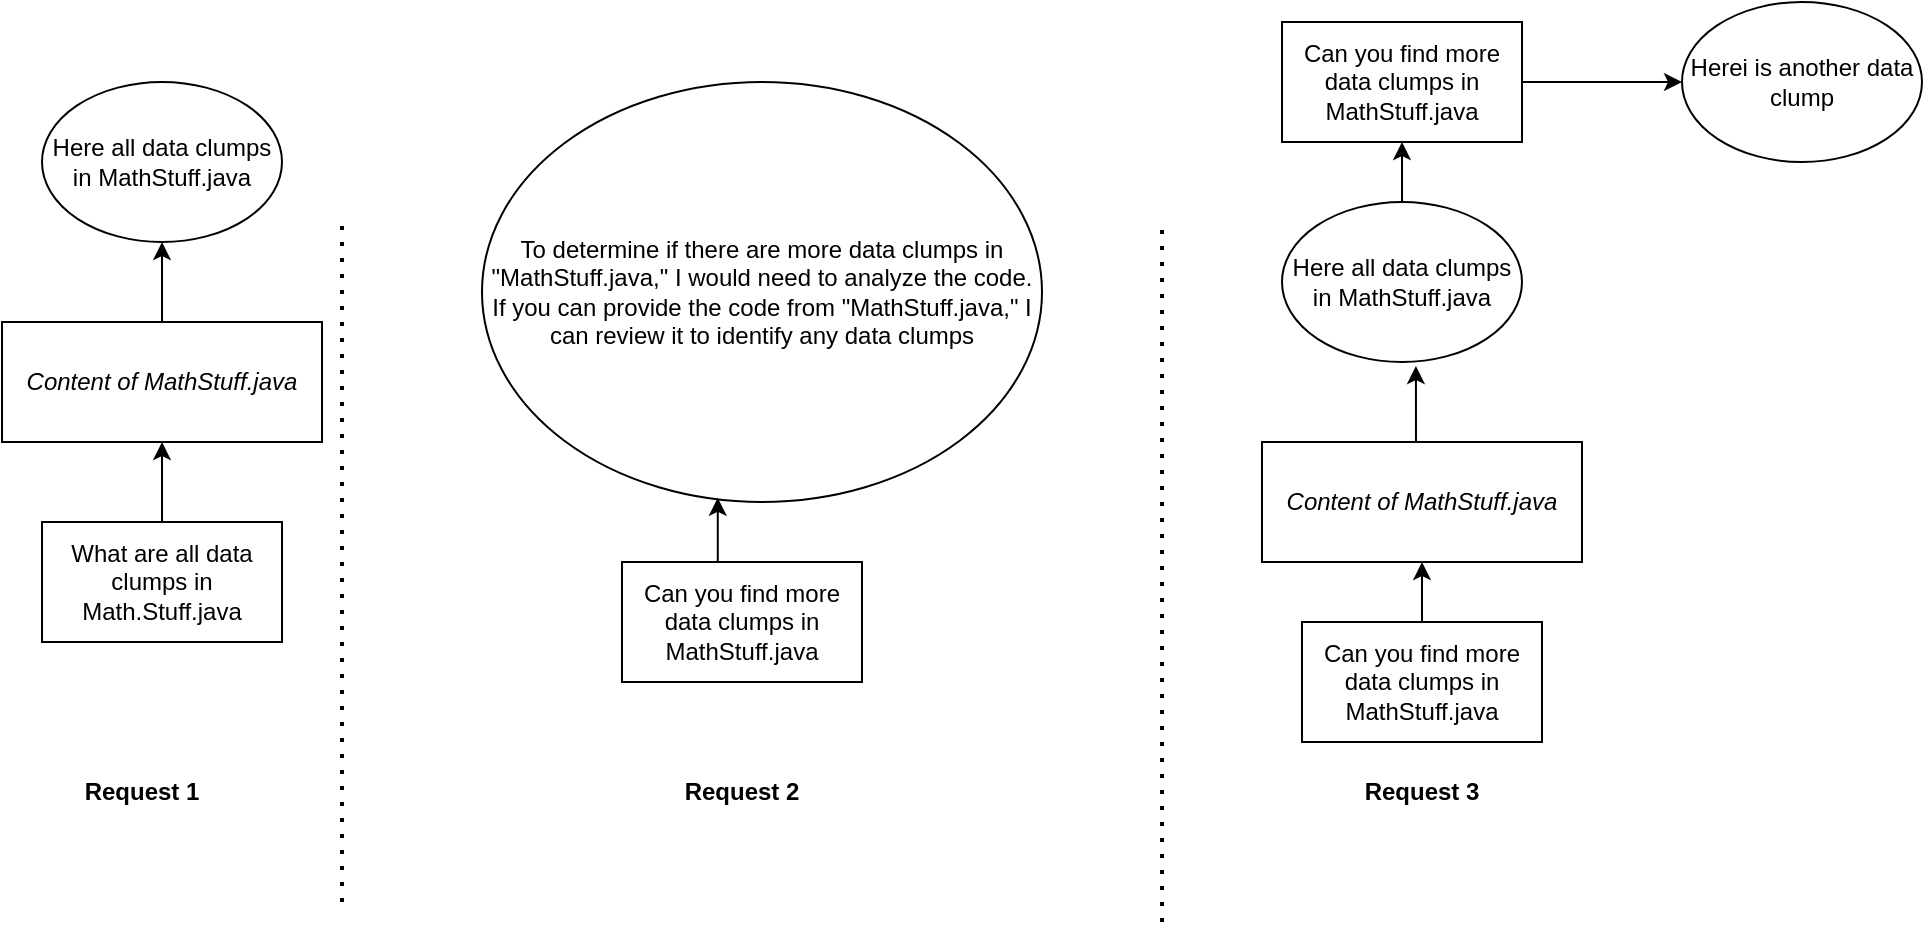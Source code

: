 <mxfile version="22.1.17" type="device">
  <diagram name="Page-1" id="QB7dx3PHPkh61sSlfvAQ">
    <mxGraphModel dx="1153" dy="765" grid="1" gridSize="10" guides="1" tooltips="1" connect="1" arrows="1" fold="1" page="1" pageScale="1" pageWidth="850" pageHeight="1100" math="0" shadow="0">
      <root>
        <mxCell id="0" />
        <mxCell id="1" parent="0" />
        <mxCell id="Ddr_qRebvY5FsQ9rl9eG-3" value="Here all data clumps in MathStuff.java" style="ellipse;whiteSpace=wrap;html=1;" vertex="1" parent="1">
          <mxGeometry x="120" y="70" width="120" height="80" as="geometry" />
        </mxCell>
        <mxCell id="Ddr_qRebvY5FsQ9rl9eG-19" style="edgeStyle=orthogonalEdgeStyle;rounded=0;orthogonalLoop=1;jettySize=auto;html=1;exitX=0.5;exitY=0;exitDx=0;exitDy=0;entryX=0.5;entryY=1;entryDx=0;entryDy=0;" edge="1" parent="1" source="Ddr_qRebvY5FsQ9rl9eG-4" target="Ddr_qRebvY5FsQ9rl9eG-18">
          <mxGeometry relative="1" as="geometry" />
        </mxCell>
        <mxCell id="Ddr_qRebvY5FsQ9rl9eG-4" value="What are all data clumps in Math.Stuff.java" style="rounded=0;whiteSpace=wrap;html=1;" vertex="1" parent="1">
          <mxGeometry x="120" y="290" width="120" height="60" as="geometry" />
        </mxCell>
        <mxCell id="Ddr_qRebvY5FsQ9rl9eG-5" value="" style="endArrow=none;dashed=1;html=1;dashPattern=1 3;strokeWidth=2;rounded=0;" edge="1" parent="1">
          <mxGeometry width="50" height="50" relative="1" as="geometry">
            <mxPoint x="270" y="480" as="sourcePoint" />
            <mxPoint x="270" y="140" as="targetPoint" />
          </mxGeometry>
        </mxCell>
        <mxCell id="Ddr_qRebvY5FsQ9rl9eG-6" value="Can you find more data clumps in MathStuff.java" style="rounded=0;whiteSpace=wrap;html=1;" vertex="1" parent="1">
          <mxGeometry x="410" y="310" width="120" height="60" as="geometry" />
        </mxCell>
        <mxCell id="Ddr_qRebvY5FsQ9rl9eG-7" value="To determine if there are more data clumps in &quot;MathStuff.java,&quot; I would need to analyze the code. If you can provide the code from &quot;MathStuff.java,&quot; I can review it to identify any data clumps" style="ellipse;whiteSpace=wrap;html=1;" vertex="1" parent="1">
          <mxGeometry x="340" y="70" width="280" height="210" as="geometry" />
        </mxCell>
        <mxCell id="Ddr_qRebvY5FsQ9rl9eG-8" value="" style="endArrow=none;dashed=1;html=1;dashPattern=1 3;strokeWidth=2;rounded=0;" edge="1" parent="1">
          <mxGeometry width="50" height="50" relative="1" as="geometry">
            <mxPoint x="680" y="490" as="sourcePoint" />
            <mxPoint x="680" y="140" as="targetPoint" />
          </mxGeometry>
        </mxCell>
        <mxCell id="Ddr_qRebvY5FsQ9rl9eG-9" style="edgeStyle=orthogonalEdgeStyle;rounded=0;orthogonalLoop=1;jettySize=auto;html=1;exitX=0.5;exitY=0;exitDx=0;exitDy=0;entryX=0.421;entryY=0.99;entryDx=0;entryDy=0;entryPerimeter=0;" edge="1" parent="1" source="Ddr_qRebvY5FsQ9rl9eG-6" target="Ddr_qRebvY5FsQ9rl9eG-7">
          <mxGeometry relative="1" as="geometry" />
        </mxCell>
        <mxCell id="Ddr_qRebvY5FsQ9rl9eG-24" style="edgeStyle=orthogonalEdgeStyle;rounded=0;orthogonalLoop=1;jettySize=auto;html=1;exitX=0.5;exitY=0;exitDx=0;exitDy=0;" edge="1" parent="1" source="Ddr_qRebvY5FsQ9rl9eG-11" target="Ddr_qRebvY5FsQ9rl9eG-21">
          <mxGeometry relative="1" as="geometry" />
        </mxCell>
        <mxCell id="Ddr_qRebvY5FsQ9rl9eG-11" value="Can you find more data clumps in MathStuff.java" style="rounded=0;whiteSpace=wrap;html=1;" vertex="1" parent="1">
          <mxGeometry x="750" y="340" width="120" height="60" as="geometry" />
        </mxCell>
        <mxCell id="Ddr_qRebvY5FsQ9rl9eG-16" style="edgeStyle=orthogonalEdgeStyle;rounded=0;orthogonalLoop=1;jettySize=auto;html=1;exitX=0.5;exitY=0;exitDx=0;exitDy=0;entryX=0.5;entryY=1;entryDx=0;entryDy=0;" edge="1" parent="1" source="Ddr_qRebvY5FsQ9rl9eG-12" target="Ddr_qRebvY5FsQ9rl9eG-13">
          <mxGeometry relative="1" as="geometry" />
        </mxCell>
        <mxCell id="Ddr_qRebvY5FsQ9rl9eG-12" value="Here all data clumps in MathStuff.java" style="ellipse;whiteSpace=wrap;html=1;" vertex="1" parent="1">
          <mxGeometry x="740" y="130" width="120" height="80" as="geometry" />
        </mxCell>
        <mxCell id="Ddr_qRebvY5FsQ9rl9eG-29" style="edgeStyle=orthogonalEdgeStyle;rounded=0;orthogonalLoop=1;jettySize=auto;html=1;exitX=1;exitY=0.5;exitDx=0;exitDy=0;entryX=0;entryY=0.5;entryDx=0;entryDy=0;" edge="1" parent="1" source="Ddr_qRebvY5FsQ9rl9eG-13" target="Ddr_qRebvY5FsQ9rl9eG-14">
          <mxGeometry relative="1" as="geometry" />
        </mxCell>
        <mxCell id="Ddr_qRebvY5FsQ9rl9eG-13" value="Can you find more data clumps in MathStuff.java" style="rounded=0;whiteSpace=wrap;html=1;" vertex="1" parent="1">
          <mxGeometry x="740" y="40" width="120" height="60" as="geometry" />
        </mxCell>
        <mxCell id="Ddr_qRebvY5FsQ9rl9eG-14" value="Herei is another data clump" style="ellipse;whiteSpace=wrap;html=1;" vertex="1" parent="1">
          <mxGeometry x="940" y="30" width="120" height="80" as="geometry" />
        </mxCell>
        <mxCell id="Ddr_qRebvY5FsQ9rl9eG-20" style="edgeStyle=orthogonalEdgeStyle;rounded=0;orthogonalLoop=1;jettySize=auto;html=1;exitX=0.5;exitY=0;exitDx=0;exitDy=0;" edge="1" parent="1" source="Ddr_qRebvY5FsQ9rl9eG-18" target="Ddr_qRebvY5FsQ9rl9eG-3">
          <mxGeometry relative="1" as="geometry" />
        </mxCell>
        <mxCell id="Ddr_qRebvY5FsQ9rl9eG-18" value="Content of MathStuff.java" style="rounded=0;whiteSpace=wrap;html=1;fontStyle=2" vertex="1" parent="1">
          <mxGeometry x="100" y="190" width="160" height="60" as="geometry" />
        </mxCell>
        <mxCell id="Ddr_qRebvY5FsQ9rl9eG-21" value="Content of MathStuff.java" style="rounded=0;whiteSpace=wrap;html=1;fontStyle=2" vertex="1" parent="1">
          <mxGeometry x="730" y="250" width="160" height="60" as="geometry" />
        </mxCell>
        <mxCell id="Ddr_qRebvY5FsQ9rl9eG-22" style="edgeStyle=orthogonalEdgeStyle;rounded=0;orthogonalLoop=1;jettySize=auto;html=1;exitX=0.5;exitY=0;exitDx=0;exitDy=0;entryX=0.558;entryY=1.025;entryDx=0;entryDy=0;entryPerimeter=0;" edge="1" parent="1" source="Ddr_qRebvY5FsQ9rl9eG-21" target="Ddr_qRebvY5FsQ9rl9eG-12">
          <mxGeometry relative="1" as="geometry" />
        </mxCell>
        <mxCell id="Ddr_qRebvY5FsQ9rl9eG-27" value="Request 1" style="text;html=1;strokeColor=none;fillColor=none;align=center;verticalAlign=middle;whiteSpace=wrap;rounded=0;fontStyle=1" vertex="1" parent="1">
          <mxGeometry x="140" y="410" width="60" height="30" as="geometry" />
        </mxCell>
        <mxCell id="Ddr_qRebvY5FsQ9rl9eG-28" value="Request 2" style="text;html=1;strokeColor=none;fillColor=none;align=center;verticalAlign=middle;whiteSpace=wrap;rounded=0;fontStyle=1" vertex="1" parent="1">
          <mxGeometry x="440" y="410" width="60" height="30" as="geometry" />
        </mxCell>
        <mxCell id="Ddr_qRebvY5FsQ9rl9eG-30" value="Request 3" style="text;html=1;strokeColor=none;fillColor=none;align=center;verticalAlign=middle;whiteSpace=wrap;rounded=0;fontStyle=1" vertex="1" parent="1">
          <mxGeometry x="780" y="410" width="60" height="30" as="geometry" />
        </mxCell>
      </root>
    </mxGraphModel>
  </diagram>
</mxfile>
